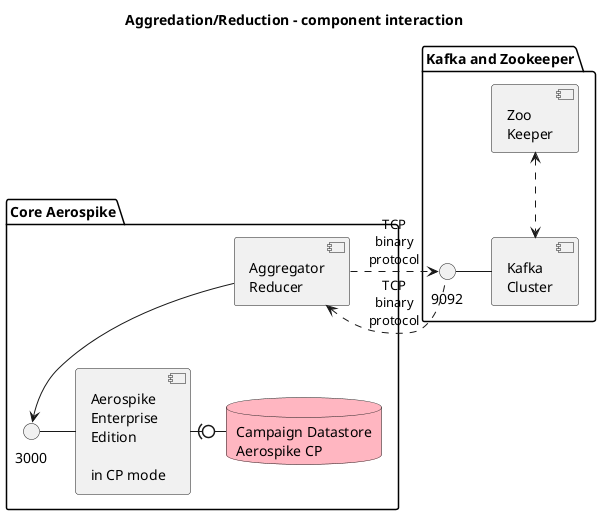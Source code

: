 @startuml
skinparam componentStyle uml2

title Aggredation/Reduction - component interaction


package "Core Aerospike" {
    () "3000" as ascSocket
    component "Aerospike\nEnterprise\nEdition\n\nin CP mode" as asCore
    component "Aggregator\nReducer" as aggReduce
    ascSocket - asCore
    database "Campaign Datastore\nAerospike CP" as core #LightPink
    asCore -r(0- core
}

package "Kafka and Zookeeper" {
    ' component [Kafka\nCli] as kafCli
    () "9092" as kafClient
    component [Kafka\nCluster] as kafCluster
    kafClient - kafCluster

    component [Zoo\nKeeper] as zookeeper
}

aggReduce .r.> kafClient: TCP\nbinary\nprotocol
aggReduce <.r. kafClient: TCP\nbinary\nprotocol
aggReduce --> ascSocket
zookeeper <..> kafCluster
' kafCli <.. kafClient: TCP\nbinary\nprotocol



@enduml